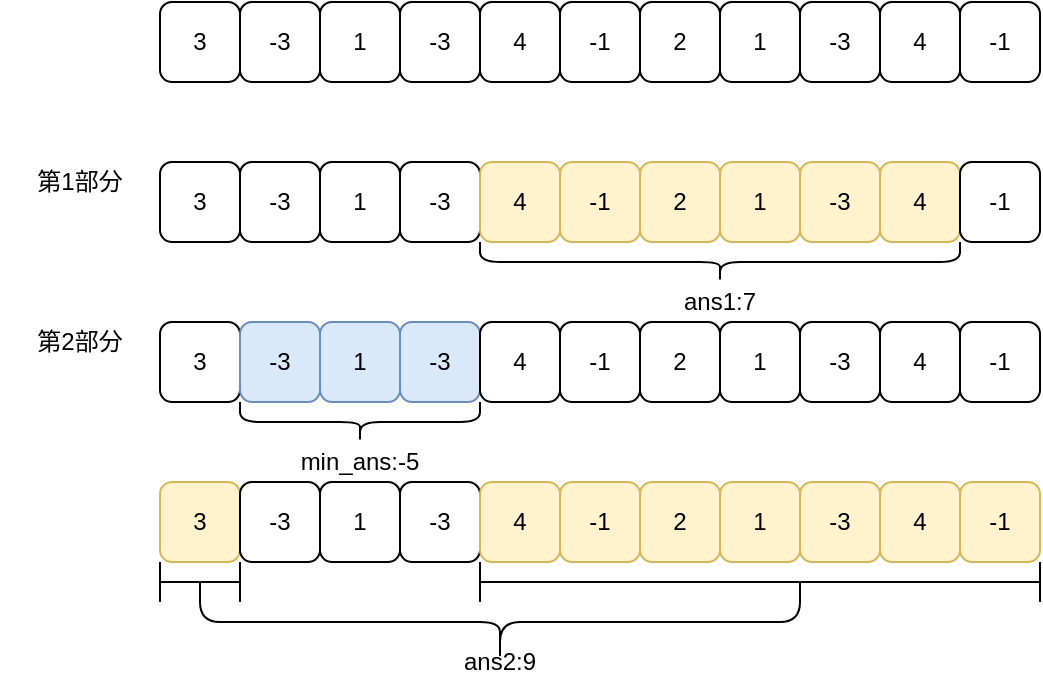 <mxfile version="14.6.13" type="device"><diagram id="YiYogJ7zw1uGpN2gRtUq" name="第 1 页"><mxGraphModel dx="783" dy="552" grid="1" gridSize="10" guides="1" tooltips="1" connect="1" arrows="1" fold="1" page="1" pageScale="1" pageWidth="850" pageHeight="1100" math="0" shadow="0"><root><mxCell id="0"/><mxCell id="1" parent="0"/><mxCell id="Tx3Q3XdzzXX7Or85IcJW-2" value="3" style="rounded=1;whiteSpace=wrap;html=1;" vertex="1" parent="1"><mxGeometry x="80" y="80" width="40" height="40" as="geometry"/></mxCell><mxCell id="Tx3Q3XdzzXX7Or85IcJW-3" value="-3" style="rounded=1;whiteSpace=wrap;html=1;" vertex="1" parent="1"><mxGeometry x="120" y="80" width="40" height="40" as="geometry"/></mxCell><mxCell id="Tx3Q3XdzzXX7Or85IcJW-4" value="1" style="rounded=1;whiteSpace=wrap;html=1;" vertex="1" parent="1"><mxGeometry x="160" y="80" width="40" height="40" as="geometry"/></mxCell><mxCell id="Tx3Q3XdzzXX7Or85IcJW-5" value="-3" style="rounded=1;whiteSpace=wrap;html=1;" vertex="1" parent="1"><mxGeometry x="200" y="80" width="40" height="40" as="geometry"/></mxCell><mxCell id="Tx3Q3XdzzXX7Or85IcJW-6" value="4" style="rounded=1;whiteSpace=wrap;html=1;" vertex="1" parent="1"><mxGeometry x="240" y="80" width="40" height="40" as="geometry"/></mxCell><mxCell id="Tx3Q3XdzzXX7Or85IcJW-7" value="-1" style="rounded=1;whiteSpace=wrap;html=1;" vertex="1" parent="1"><mxGeometry x="280" y="80" width="40" height="40" as="geometry"/></mxCell><mxCell id="Tx3Q3XdzzXX7Or85IcJW-8" value="2" style="rounded=1;whiteSpace=wrap;html=1;" vertex="1" parent="1"><mxGeometry x="320" y="80" width="40" height="40" as="geometry"/></mxCell><mxCell id="Tx3Q3XdzzXX7Or85IcJW-9" value="1" style="rounded=1;whiteSpace=wrap;html=1;" vertex="1" parent="1"><mxGeometry x="360" y="80" width="40" height="40" as="geometry"/></mxCell><mxCell id="Tx3Q3XdzzXX7Or85IcJW-10" value="-3" style="rounded=1;whiteSpace=wrap;html=1;" vertex="1" parent="1"><mxGeometry x="400" y="80" width="40" height="40" as="geometry"/></mxCell><mxCell id="Tx3Q3XdzzXX7Or85IcJW-11" value="4" style="rounded=1;whiteSpace=wrap;html=1;" vertex="1" parent="1"><mxGeometry x="440" y="80" width="40" height="40" as="geometry"/></mxCell><mxCell id="Tx3Q3XdzzXX7Or85IcJW-12" value="-1" style="rounded=1;whiteSpace=wrap;html=1;" vertex="1" parent="1"><mxGeometry x="480" y="80" width="40" height="40" as="geometry"/></mxCell><mxCell id="Tx3Q3XdzzXX7Or85IcJW-14" value="3" style="rounded=1;whiteSpace=wrap;html=1;" vertex="1" parent="1"><mxGeometry x="80" y="160" width="40" height="40" as="geometry"/></mxCell><mxCell id="Tx3Q3XdzzXX7Or85IcJW-15" value="-3" style="rounded=1;whiteSpace=wrap;html=1;" vertex="1" parent="1"><mxGeometry x="120" y="160" width="40" height="40" as="geometry"/></mxCell><mxCell id="Tx3Q3XdzzXX7Or85IcJW-16" value="1" style="rounded=1;whiteSpace=wrap;html=1;" vertex="1" parent="1"><mxGeometry x="160" y="160" width="40" height="40" as="geometry"/></mxCell><mxCell id="Tx3Q3XdzzXX7Or85IcJW-17" value="-3" style="rounded=1;whiteSpace=wrap;html=1;" vertex="1" parent="1"><mxGeometry x="200" y="160" width="40" height="40" as="geometry"/></mxCell><mxCell id="Tx3Q3XdzzXX7Or85IcJW-18" value="4" style="rounded=1;whiteSpace=wrap;html=1;fillColor=#fff2cc;strokeColor=#d6b656;" vertex="1" parent="1"><mxGeometry x="240" y="160" width="40" height="40" as="geometry"/></mxCell><mxCell id="Tx3Q3XdzzXX7Or85IcJW-19" value="-1" style="rounded=1;whiteSpace=wrap;html=1;fillColor=#fff2cc;strokeColor=#d6b656;" vertex="1" parent="1"><mxGeometry x="280" y="160" width="40" height="40" as="geometry"/></mxCell><mxCell id="Tx3Q3XdzzXX7Or85IcJW-20" value="2" style="rounded=1;whiteSpace=wrap;html=1;fillColor=#fff2cc;strokeColor=#d6b656;" vertex="1" parent="1"><mxGeometry x="320" y="160" width="40" height="40" as="geometry"/></mxCell><mxCell id="Tx3Q3XdzzXX7Or85IcJW-21" value="1" style="rounded=1;whiteSpace=wrap;html=1;fillColor=#fff2cc;strokeColor=#d6b656;" vertex="1" parent="1"><mxGeometry x="360" y="160" width="40" height="40" as="geometry"/></mxCell><mxCell id="Tx3Q3XdzzXX7Or85IcJW-22" value="-3" style="rounded=1;whiteSpace=wrap;html=1;fillColor=#fff2cc;strokeColor=#d6b656;" vertex="1" parent="1"><mxGeometry x="400" y="160" width="40" height="40" as="geometry"/></mxCell><mxCell id="Tx3Q3XdzzXX7Or85IcJW-23" value="4" style="rounded=1;whiteSpace=wrap;html=1;fillColor=#fff2cc;strokeColor=#d6b656;" vertex="1" parent="1"><mxGeometry x="440" y="160" width="40" height="40" as="geometry"/></mxCell><mxCell id="Tx3Q3XdzzXX7Or85IcJW-24" value="-1" style="rounded=1;whiteSpace=wrap;html=1;" vertex="1" parent="1"><mxGeometry x="480" y="160" width="40" height="40" as="geometry"/></mxCell><mxCell id="Tx3Q3XdzzXX7Or85IcJW-26" value="" style="shape=curlyBracket;whiteSpace=wrap;html=1;rounded=1;flipH=1;rotation=90;" vertex="1" parent="1"><mxGeometry x="350" y="90" width="20" height="240" as="geometry"/></mxCell><mxCell id="Tx3Q3XdzzXX7Or85IcJW-27" value="3" style="rounded=1;whiteSpace=wrap;html=1;" vertex="1" parent="1"><mxGeometry x="80" y="240" width="40" height="40" as="geometry"/></mxCell><mxCell id="Tx3Q3XdzzXX7Or85IcJW-28" value="-3" style="rounded=1;whiteSpace=wrap;html=1;fillColor=#dae8fc;strokeColor=#6c8ebf;" vertex="1" parent="1"><mxGeometry x="120" y="240" width="40" height="40" as="geometry"/></mxCell><mxCell id="Tx3Q3XdzzXX7Or85IcJW-29" value="1" style="rounded=1;whiteSpace=wrap;html=1;fillColor=#dae8fc;strokeColor=#6c8ebf;" vertex="1" parent="1"><mxGeometry x="160" y="240" width="40" height="40" as="geometry"/></mxCell><mxCell id="Tx3Q3XdzzXX7Or85IcJW-30" value="-3" style="rounded=1;whiteSpace=wrap;html=1;fillColor=#dae8fc;strokeColor=#6c8ebf;" vertex="1" parent="1"><mxGeometry x="200" y="240" width="40" height="40" as="geometry"/></mxCell><mxCell id="Tx3Q3XdzzXX7Or85IcJW-31" value="4" style="rounded=1;whiteSpace=wrap;html=1;" vertex="1" parent="1"><mxGeometry x="240" y="240" width="40" height="40" as="geometry"/></mxCell><mxCell id="Tx3Q3XdzzXX7Or85IcJW-32" value="-1" style="rounded=1;whiteSpace=wrap;html=1;" vertex="1" parent="1"><mxGeometry x="280" y="240" width="40" height="40" as="geometry"/></mxCell><mxCell id="Tx3Q3XdzzXX7Or85IcJW-33" value="2" style="rounded=1;whiteSpace=wrap;html=1;" vertex="1" parent="1"><mxGeometry x="320" y="240" width="40" height="40" as="geometry"/></mxCell><mxCell id="Tx3Q3XdzzXX7Or85IcJW-34" value="1" style="rounded=1;whiteSpace=wrap;html=1;" vertex="1" parent="1"><mxGeometry x="360" y="240" width="40" height="40" as="geometry"/></mxCell><mxCell id="Tx3Q3XdzzXX7Or85IcJW-35" value="-3" style="rounded=1;whiteSpace=wrap;html=1;" vertex="1" parent="1"><mxGeometry x="400" y="240" width="40" height="40" as="geometry"/></mxCell><mxCell id="Tx3Q3XdzzXX7Or85IcJW-36" value="4" style="rounded=1;whiteSpace=wrap;html=1;" vertex="1" parent="1"><mxGeometry x="440" y="240" width="40" height="40" as="geometry"/></mxCell><mxCell id="Tx3Q3XdzzXX7Or85IcJW-37" value="-1" style="rounded=1;whiteSpace=wrap;html=1;" vertex="1" parent="1"><mxGeometry x="480" y="240" width="40" height="40" as="geometry"/></mxCell><mxCell id="Tx3Q3XdzzXX7Or85IcJW-38" value="" style="shape=curlyBracket;whiteSpace=wrap;html=1;rounded=1;flipH=1;rotation=90;" vertex="1" parent="1"><mxGeometry x="170" y="230" width="20" height="120" as="geometry"/></mxCell><mxCell id="Tx3Q3XdzzXX7Or85IcJW-40" value="3" style="rounded=1;whiteSpace=wrap;html=1;fillColor=#fff2cc;strokeColor=#d6b656;" vertex="1" parent="1"><mxGeometry x="80" y="320" width="40" height="40" as="geometry"/></mxCell><mxCell id="Tx3Q3XdzzXX7Or85IcJW-41" value="-3" style="rounded=1;whiteSpace=wrap;html=1;" vertex="1" parent="1"><mxGeometry x="120" y="320" width="40" height="40" as="geometry"/></mxCell><mxCell id="Tx3Q3XdzzXX7Or85IcJW-42" value="1" style="rounded=1;whiteSpace=wrap;html=1;" vertex="1" parent="1"><mxGeometry x="160" y="320" width="40" height="40" as="geometry"/></mxCell><mxCell id="Tx3Q3XdzzXX7Or85IcJW-43" value="-3" style="rounded=1;whiteSpace=wrap;html=1;" vertex="1" parent="1"><mxGeometry x="200" y="320" width="40" height="40" as="geometry"/></mxCell><mxCell id="Tx3Q3XdzzXX7Or85IcJW-44" value="4" style="rounded=1;whiteSpace=wrap;html=1;fillColor=#fff2cc;strokeColor=#d6b656;" vertex="1" parent="1"><mxGeometry x="240" y="320" width="40" height="40" as="geometry"/></mxCell><mxCell id="Tx3Q3XdzzXX7Or85IcJW-45" value="-1" style="rounded=1;whiteSpace=wrap;html=1;fillColor=#fff2cc;strokeColor=#d6b656;" vertex="1" parent="1"><mxGeometry x="280" y="320" width="40" height="40" as="geometry"/></mxCell><mxCell id="Tx3Q3XdzzXX7Or85IcJW-46" value="2" style="rounded=1;whiteSpace=wrap;html=1;fillColor=#fff2cc;strokeColor=#d6b656;" vertex="1" parent="1"><mxGeometry x="320" y="320" width="40" height="40" as="geometry"/></mxCell><mxCell id="Tx3Q3XdzzXX7Or85IcJW-47" value="1" style="rounded=1;whiteSpace=wrap;html=1;fillColor=#fff2cc;strokeColor=#d6b656;" vertex="1" parent="1"><mxGeometry x="360" y="320" width="40" height="40" as="geometry"/></mxCell><mxCell id="Tx3Q3XdzzXX7Or85IcJW-48" value="-3" style="rounded=1;whiteSpace=wrap;html=1;fillColor=#fff2cc;strokeColor=#d6b656;" vertex="1" parent="1"><mxGeometry x="400" y="320" width="40" height="40" as="geometry"/></mxCell><mxCell id="Tx3Q3XdzzXX7Or85IcJW-49" value="4" style="rounded=1;whiteSpace=wrap;html=1;fillColor=#fff2cc;strokeColor=#d6b656;" vertex="1" parent="1"><mxGeometry x="440" y="320" width="40" height="40" as="geometry"/></mxCell><mxCell id="Tx3Q3XdzzXX7Or85IcJW-50" value="-1" style="rounded=1;whiteSpace=wrap;html=1;fillColor=#fff2cc;strokeColor=#d6b656;" vertex="1" parent="1"><mxGeometry x="480" y="320" width="40" height="40" as="geometry"/></mxCell><mxCell id="Tx3Q3XdzzXX7Or85IcJW-51" value="ans1:7" style="text;html=1;strokeColor=none;fillColor=none;align=center;verticalAlign=middle;whiteSpace=wrap;rounded=0;" vertex="1" parent="1"><mxGeometry x="340" y="220" width="40" height="20" as="geometry"/></mxCell><mxCell id="Tx3Q3XdzzXX7Or85IcJW-52" value="min_ans:-5" style="text;html=1;strokeColor=none;fillColor=none;align=center;verticalAlign=middle;whiteSpace=wrap;rounded=0;" vertex="1" parent="1"><mxGeometry x="160" y="300" width="40" height="20" as="geometry"/></mxCell><mxCell id="Tx3Q3XdzzXX7Or85IcJW-54" value="" style="shape=crossbar;whiteSpace=wrap;html=1;rounded=1;" vertex="1" parent="1"><mxGeometry x="80" y="360" width="40" height="20" as="geometry"/></mxCell><mxCell id="Tx3Q3XdzzXX7Or85IcJW-55" value="" style="shape=crossbar;whiteSpace=wrap;html=1;rounded=1;" vertex="1" parent="1"><mxGeometry x="240" y="360" width="280" height="20" as="geometry"/></mxCell><mxCell id="Tx3Q3XdzzXX7Or85IcJW-57" value="" style="shape=curlyBracket;whiteSpace=wrap;html=1;rounded=1;flipH=1;rotation=90;" vertex="1" parent="1"><mxGeometry x="230" y="240" width="40" height="300" as="geometry"/></mxCell><mxCell id="Tx3Q3XdzzXX7Or85IcJW-58" value="ans2:9" style="text;html=1;strokeColor=none;fillColor=none;align=center;verticalAlign=middle;whiteSpace=wrap;rounded=0;" vertex="1" parent="1"><mxGeometry x="230" y="400" width="40" height="20" as="geometry"/></mxCell><mxCell id="Tx3Q3XdzzXX7Or85IcJW-59" value="第1部分" style="text;html=1;strokeColor=none;fillColor=none;align=center;verticalAlign=middle;whiteSpace=wrap;rounded=0;" vertex="1" parent="1"><mxGeometry y="160" width="80" height="20" as="geometry"/></mxCell><mxCell id="Tx3Q3XdzzXX7Or85IcJW-60" value="第2部分" style="text;html=1;strokeColor=none;fillColor=none;align=center;verticalAlign=middle;whiteSpace=wrap;rounded=0;" vertex="1" parent="1"><mxGeometry y="240" width="80" height="20" as="geometry"/></mxCell></root></mxGraphModel></diagram></mxfile>